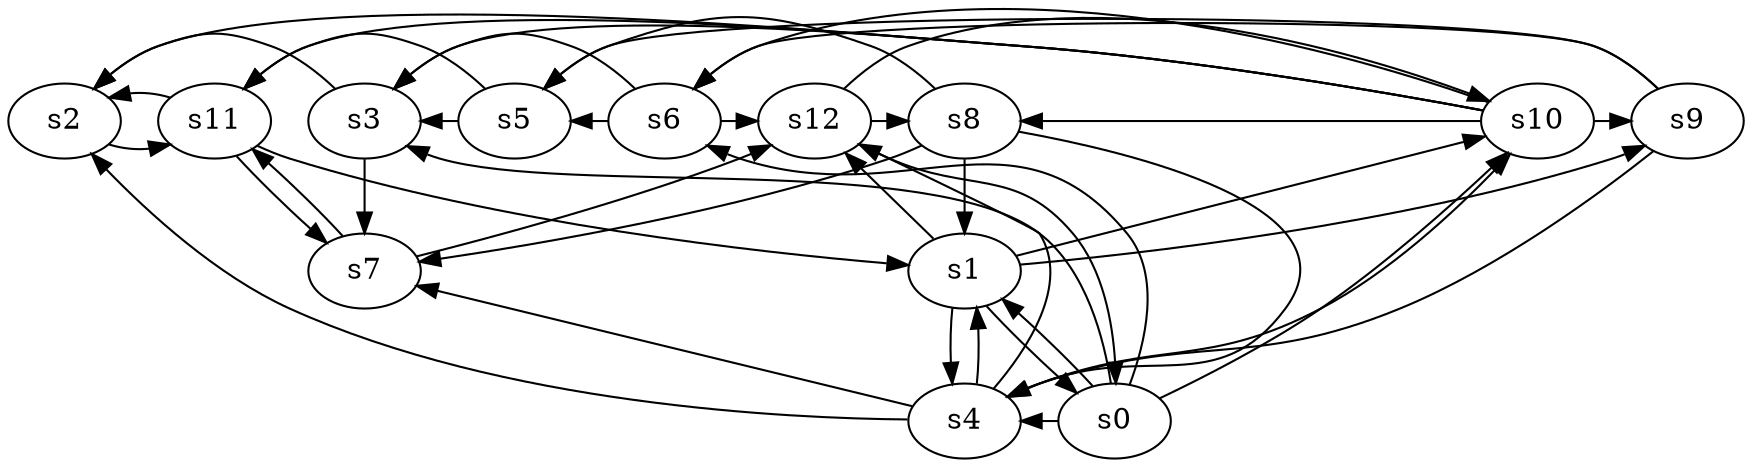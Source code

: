 digraph game_0950_complex_13 {
    s0 [name="s0", player=1];
    s1 [name="s1", player=0, target=1];
    s2 [name="s2", player=1];
    s3 [name="s3", player=0];
    s4 [name="s4", player=1];
    s5 [name="s5", player=0];
    s6 [name="s6", player=0];
    s7 [name="s7", player=0];
    s8 [name="s8", player=0];
    s9 [name="s9", player=1];
    s10 [name="s10", player=0, target=1];
    s11 [name="s11", player=1, target=1];
    s12 [name="s12", player=1];

    s0 -> s1 [constraint="!(time % 5 == 0)"];
    s0 -> s3 [constraint="time == 5 || time == 7 || time == 11 || time == 21"];
    s0 -> s4 [constraint="time % 8 == 1"];
    s0 -> s6 [constraint="!(time % 4 == 0)"];
    s0 -> s10 [constraint="time % 3 == 2 && time % 5 == 2"];
    s1 -> s0;
    s1 -> s4;
    s1 -> s9 [constraint="time % 5 == 2 || time % 5 == 3"];
    s1 -> s10 [constraint="time == 2 || time == 4 || time == 11 || time == 17"];
    s1 -> s12 [constraint="time % 2 == 0 || time % 5 == 3"];
    s2 -> s11 [constraint="!(time % 2 == 1)"];
    s3 -> s2 [constraint="time == 4 || time == 19"];
    s3 -> s7;
    s4 -> s1;
    s4 -> s2 [constraint="time % 7 == 5"];
    s4 -> s7 [constraint="time == 1 || time == 3 || time == 13 || time == 16 || time == 20"];
    s4 -> s10 [constraint="time % 5 == 4 || time % 2 == 0"];
    s4 -> s12 [constraint="time % 6 == 0"];
    s5 -> s3 [constraint="time % 6 == 2"];
    s5 -> s11 [constraint="time % 6 == 0"];
    s6 -> s3 [constraint="time % 3 == 0 || time % 3 == 0"];
    s6 -> s5 [constraint="!(time % 3 == 2)"];
    s6 -> s12 [constraint="time == 15 || time == 24"];
    s7 -> s11 [constraint="!(time % 6 == 0)"];
    s7 -> s12 [constraint="time % 2 == 0"];
    s8 -> s1;
    s8 -> s4 [constraint="time % 5 == 4"];
    s8 -> s5 [constraint="time % 5 == 1 || time % 4 == 0"];
    s8 -> s7 [constraint="time % 2 == 0 && time % 4 == 1"];
    s9 -> s4 [constraint="time % 3 == 2 && time % 3 == 0"];
    s9 -> s5 [constraint="time % 2 == 1 || time % 4 == 1"];
    s9 -> s6 [constraint="time == 7 || time == 11"];
    s10 -> s2 [constraint="time == 11"];
    s10 -> s3 [constraint="!(time % 6 == 1)"];
    s10 -> s6 [constraint="!(time % 3 == 2)"];
    s10 -> s8 [constraint="time == 1"];
    s10 -> s9 [constraint="time % 3 == 2 && time % 3 == 1"];
    s10 -> s11 [constraint="!(time % 5 == 2)"];
    s11 -> s1 [constraint="time % 2 == 1 && time % 4 == 1"];
    s11 -> s2 [constraint="time % 4 == 1 || time % 5 == 4"];
    s11 -> s7 [constraint="time == 3 || time == 6 || time == 9 || time == 20 || time == 23"];
    s12 -> s0 [constraint="time % 6 == 3"];
    s12 -> s8 [constraint="time % 5 == 1 || time % 3 == 0"];
    s12 -> s10 [constraint="time % 2 == 1 || time % 4 == 0"];
}
